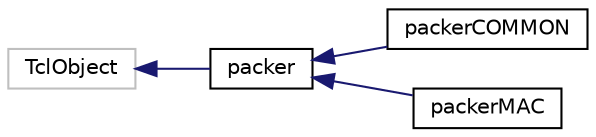 digraph "Graphical Class Hierarchy"
{
 // LATEX_PDF_SIZE
  edge [fontname="Helvetica",fontsize="10",labelfontname="Helvetica",labelfontsize="10"];
  node [fontname="Helvetica",fontsize="10",shape=record];
  rankdir="LR";
  Node173 [label="TclObject",height=0.2,width=0.4,color="grey75", fillcolor="white", style="filled",tooltip=" "];
  Node173 -> Node0 [dir="back",color="midnightblue",fontsize="10",style="solid",fontname="Helvetica"];
  Node0 [label="packer",height=0.2,width=0.4,color="black", fillcolor="white", style="filled",URL="$classpacker.html",tooltip="Class exploited by the Uwal module to map an NS-Miracle packet into a bit stream, and vice-versa."];
  Node0 -> Node1 [dir="back",color="midnightblue",fontsize="10",style="solid",fontname="Helvetica"];
  Node1 [label="packerCOMMON",height=0.2,width=0.4,color="black", fillcolor="white", style="filled",URL="$classpackerCOMMON.html",tooltip="Class to map a ns2 mac header into a bit stream, and vice-versa."];
  Node0 -> Node2 [dir="back",color="midnightblue",fontsize="10",style="solid",fontname="Helvetica"];
  Node2 [label="packerMAC",height=0.2,width=0.4,color="black", fillcolor="white", style="filled",URL="$classpackerMAC.html",tooltip="Class to map a ns2 mac header into a bit stream, and vice-versa."];
}
